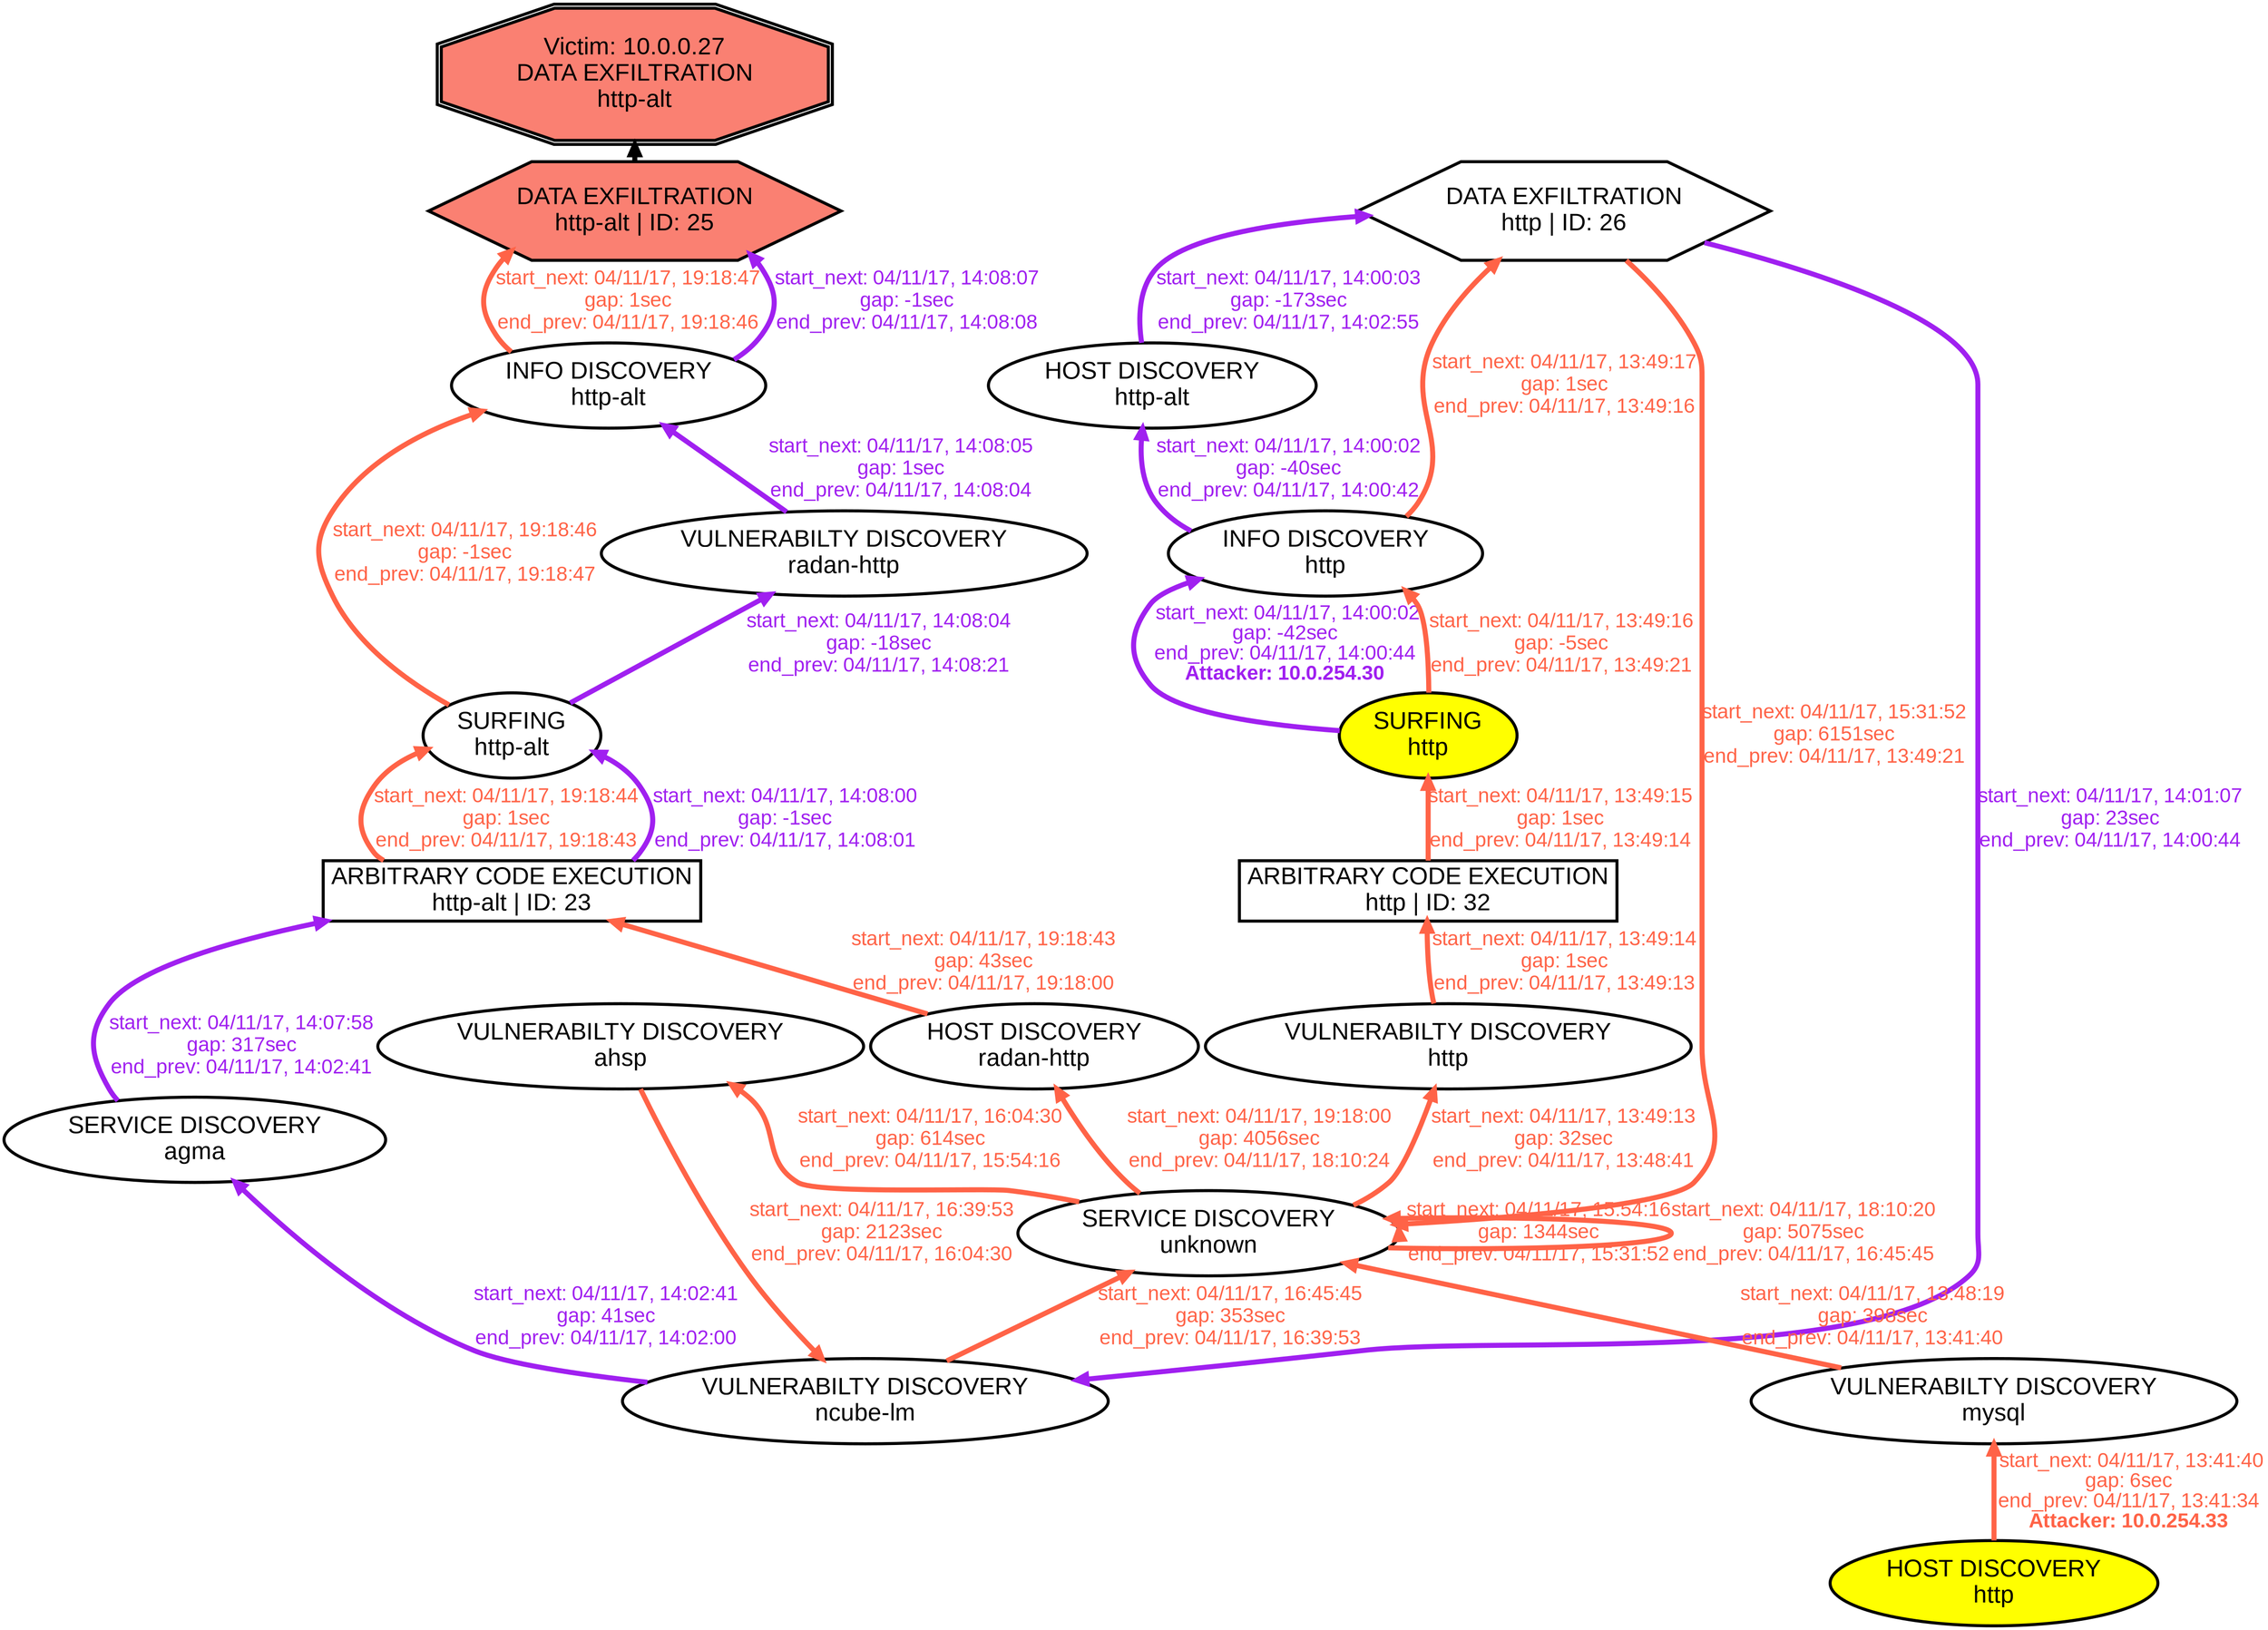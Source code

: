 digraph DATAEXFILTRATIONhttpalt {
rankdir="BT"; 
 graph [ nodesep="0.1", ranksep="0.02"] 
 node [ fontname=Arial, fontsize=24,penwidth=3]; 
 edge [ fontname=Arial, fontsize=20,penwidth=5 ];
"Victim: 10.0.0.27
DATA EXFILTRATION
http-alt" [shape=doubleoctagon, style=filled, fillcolor=salmon];
{ rank = max; "Victim: 10.0.0.27
DATA EXFILTRATION
http-alt"}
"DATA EXFILTRATION
http-alt | ID: 25" -> "Victim: 10.0.0.27
DATA EXFILTRATION
http-alt"
"DATA EXFILTRATION
http-alt | ID: 25" [style=filled, fillcolor= salmon]
{ rank=same; "DATA EXFILTRATION
http-alt | ID: 25"}
"SURFING
http" [style=filled, fillcolor= yellow]
"SURFING
http" -> "INFO DISCOVERY
http" [ color=purple] [label=<<font color="purple"> start_next: 04/11/17, 14:00:02<br/>gap: -42sec<br/>end_prev: 04/11/17, 14:00:44</font><br/><font color="purple"><b>Attacker: 10.0.254.30</b></font>>]
"INFO DISCOVERY
http" -> "HOST DISCOVERY
http-alt" [ label="start_next: 04/11/17, 14:00:02
gap: -40sec
end_prev: 04/11/17, 14:00:42"][ fontcolor="purple" color=purple]
"HOST DISCOVERY
http-alt" -> "DATA EXFILTRATION
http | ID: 26" [ label="start_next: 04/11/17, 14:00:03
gap: -173sec
end_prev: 04/11/17, 14:02:55"][ fontcolor="purple" color=purple]
"DATA EXFILTRATION
http | ID: 26" -> "VULNERABILTY DISCOVERY
ncube-lm" [ label="start_next: 04/11/17, 14:01:07
gap: 23sec
end_prev: 04/11/17, 14:00:44"][ fontcolor="purple" color=purple]
"VULNERABILTY DISCOVERY
ncube-lm" -> "SERVICE DISCOVERY
agma" [ label="start_next: 04/11/17, 14:02:41
gap: 41sec
end_prev: 04/11/17, 14:02:00"][ fontcolor="purple" color=purple]
"SERVICE DISCOVERY
agma" -> "ARBITRARY CODE EXECUTION
http-alt | ID: 23" [ label="start_next: 04/11/17, 14:07:58
gap: 317sec
end_prev: 04/11/17, 14:02:41"][ fontcolor="purple" color=purple]
"ARBITRARY CODE EXECUTION
http-alt | ID: 23" -> "SURFING
http-alt" [ label="start_next: 04/11/17, 14:08:00
gap: -1sec
end_prev: 04/11/17, 14:08:01"][ fontcolor="purple" color=purple]
"SURFING
http-alt" -> "VULNERABILTY DISCOVERY
radan-http" [ label="start_next: 04/11/17, 14:08:04
gap: -18sec
end_prev: 04/11/17, 14:08:21"][ fontcolor="purple" color=purple]
"VULNERABILTY DISCOVERY
radan-http" -> "INFO DISCOVERY
http-alt" [ label="start_next: 04/11/17, 14:08:05
gap: 1sec
end_prev: 04/11/17, 14:08:04"][ fontcolor="purple" color=purple]
"INFO DISCOVERY
http-alt" -> "DATA EXFILTRATION
http-alt | ID: 25" [ label="start_next: 04/11/17, 14:08:07
gap: -1sec
end_prev: 04/11/17, 14:08:08"][ fontcolor="purple" color=purple]
"HOST DISCOVERY
http" [style=filled, fillcolor= yellow]
"HOST DISCOVERY
http" -> "VULNERABILTY DISCOVERY
mysql" [ color=tomato] [label=<<font color="tomato"> start_next: 04/11/17, 13:41:40<br/>gap: 6sec<br/>end_prev: 04/11/17, 13:41:34</font><br/><font color="tomato"><b>Attacker: 10.0.254.33</b></font>>]
"VULNERABILTY DISCOVERY
mysql" -> "SERVICE DISCOVERY
unknown" [ label="start_next: 04/11/17, 13:48:19
gap: 398sec
end_prev: 04/11/17, 13:41:40"][ fontcolor="tomato" color=tomato]
"SERVICE DISCOVERY
unknown" -> "VULNERABILTY DISCOVERY
http" [ label="start_next: 04/11/17, 13:49:13
gap: 32sec
end_prev: 04/11/17, 13:48:41"][ fontcolor="tomato" color=tomato]
"VULNERABILTY DISCOVERY
http" -> "ARBITRARY CODE EXECUTION
http | ID: 32" [ label="start_next: 04/11/17, 13:49:14
gap: 1sec
end_prev: 04/11/17, 13:49:13"][ fontcolor="tomato" color=tomato]
"ARBITRARY CODE EXECUTION
http | ID: 32" -> "SURFING
http" [ label="start_next: 04/11/17, 13:49:15
gap: 1sec
end_prev: 04/11/17, 13:49:14"][ fontcolor="tomato" color=tomato]
"SURFING
http" -> "INFO DISCOVERY
http" [ label="start_next: 04/11/17, 13:49:16
gap: -5sec
end_prev: 04/11/17, 13:49:21"][ fontcolor="tomato" color=tomato]
"INFO DISCOVERY
http" -> "DATA EXFILTRATION
http | ID: 26" [ label="start_next: 04/11/17, 13:49:17
gap: 1sec
end_prev: 04/11/17, 13:49:16"][ fontcolor="tomato" color=tomato]
"DATA EXFILTRATION
http | ID: 26" -> "SERVICE DISCOVERY
unknown" [ label="start_next: 04/11/17, 15:31:52
gap: 6151sec
end_prev: 04/11/17, 13:49:21"][ fontcolor="tomato" color=tomato]
"SERVICE DISCOVERY
unknown" -> "SERVICE DISCOVERY
unknown" [ label="start_next: 04/11/17, 15:54:16
gap: 1344sec
end_prev: 04/11/17, 15:31:52"][ fontcolor="tomato" color=tomato]
"SERVICE DISCOVERY
unknown" -> "VULNERABILTY DISCOVERY
ahsp" [ label="start_next: 04/11/17, 16:04:30
gap: 614sec
end_prev: 04/11/17, 15:54:16"][ fontcolor="tomato" color=tomato]
"VULNERABILTY DISCOVERY
ahsp" -> "VULNERABILTY DISCOVERY
ncube-lm" [ label="start_next: 04/11/17, 16:39:53
gap: 2123sec
end_prev: 04/11/17, 16:04:30"][ fontcolor="tomato" color=tomato]
"VULNERABILTY DISCOVERY
ncube-lm" -> "SERVICE DISCOVERY
unknown" [ label="start_next: 04/11/17, 16:45:45
gap: 353sec
end_prev: 04/11/17, 16:39:53"][ fontcolor="tomato" color=tomato]
"SERVICE DISCOVERY
unknown" -> "SERVICE DISCOVERY
unknown" [ label="start_next: 04/11/17, 18:10:20
gap: 5075sec
end_prev: 04/11/17, 16:45:45"][ fontcolor="tomato" color=tomato]
"SERVICE DISCOVERY
unknown" -> "HOST DISCOVERY
radan-http" [ label="start_next: 04/11/17, 19:18:00
gap: 4056sec
end_prev: 04/11/17, 18:10:24"][ fontcolor="tomato" color=tomato]
"HOST DISCOVERY
radan-http" -> "ARBITRARY CODE EXECUTION
http-alt | ID: 23" [ label="start_next: 04/11/17, 19:18:43
gap: 43sec
end_prev: 04/11/17, 19:18:00"][ fontcolor="tomato" color=tomato]
"ARBITRARY CODE EXECUTION
http-alt | ID: 23" -> "SURFING
http-alt" [ label="start_next: 04/11/17, 19:18:44
gap: 1sec
end_prev: 04/11/17, 19:18:43"][ fontcolor="tomato" color=tomato]
"SURFING
http-alt" -> "INFO DISCOVERY
http-alt" [ label="start_next: 04/11/17, 19:18:46
gap: -1sec
end_prev: 04/11/17, 19:18:47"][ fontcolor="tomato" color=tomato]
"INFO DISCOVERY
http-alt" -> "DATA EXFILTRATION
http-alt | ID: 25" [ label="start_next: 04/11/17, 19:18:47
gap: 1sec
end_prev: 04/11/17, 19:18:46"][ fontcolor="tomato" color=tomato]
"SURFING
http" [shape=oval]
"SURFING
http" [tooltip="ET WEB_SERVER WEB-PHP phpinfo access"]
"INFO DISCOVERY
http" [shape=oval]
"INFO DISCOVERY
http" [tooltip="GPL WEB_SERVER globals.pl access"]
"HOST DISCOVERY
http-alt" [shape=oval]
"HOST DISCOVERY
http-alt" [tooltip="ET SCAN Behavioral Unusually fast Terminal Server Traffic Potential Scan or Infection (Inbound)
ET SCAN Possible Nmap User-Agent Observed
ET SCAN Nmap Scripting Engine User-Agent Detected (Nmap Scripting Engine)"]
"DATA EXFILTRATION
http | ID: 26" [shape=hexagon]
"DATA EXFILTRATION
http | ID: 26" [tooltip="ET WEB_SPECIFIC_APPS PHP-CGI query string parameter vulnerability"]
"VULNERABILTY DISCOVERY
ncube-lm" [shape=oval]
"VULNERABILTY DISCOVERY
ncube-lm" [tooltip="ET POLICY Suspicious inbound to Oracle SQL port 1521
ET POLICY Suspicious inbound to mSQL port 4333"]
"SERVICE DISCOVERY
agma" [shape=oval]
"SERVICE DISCOVERY
agma" [tooltip="ET SCAN Potential VNC Scan 5900-5920"]
"ARBITRARY CODE EXECUTION
http-alt | ID: 23" [shape=box]
"ARBITRARY CODE EXECUTION
http-alt | ID: 23" [tooltip="ET CURRENT_EVENTS QNAP Shellshock CVE-2014-6271"]
"SURFING
http-alt" [shape=oval]
"SURFING
http-alt" [tooltip="ET WEB_SERVER WEB-PHP phpinfo access"]
"VULNERABILTY DISCOVERY
radan-http" [shape=oval]
"VULNERABILTY DISCOVERY
radan-http" [tooltip="ET SCAN Nikto Web App Scan in Progress"]
"INFO DISCOVERY
http-alt" [shape=oval]
"INFO DISCOVERY
http-alt" [tooltip="GPL WEB_SERVER globals.pl access"]
"DATA EXFILTRATION
http-alt | ID: 25" [shape=hexagon]
"DATA EXFILTRATION
http-alt | ID: 25" [tooltip="ET WEB_SPECIFIC_APPS PHP-CGI query string parameter vulnerability"]
"HOST DISCOVERY
http" [shape=oval]
"HOST DISCOVERY
http" [tooltip="ET SCAN Possible Nmap User-Agent Observed
ET SCAN Nmap Scripting Engine User-Agent Detected (Nmap Scripting Engine)"]
"VULNERABILTY DISCOVERY
mysql" [shape=oval]
"VULNERABILTY DISCOVERY
mysql" [tooltip="ET POLICY Suspicious inbound to MSSQL port 1433
ET POLICY Suspicious inbound to mySQL port 3306
ET POLICY Suspicious inbound to PostgreSQL port 5432"]
"SERVICE DISCOVERY
unknown" [shape=oval]
"SERVICE DISCOVERY
unknown" [tooltip="ET SCAN Potential VNC Scan 5800-5820
ET SCAN NMAP OS Detection Probe
ET SCAN Potential VNC Scan 5900-5920"]
"VULNERABILTY DISCOVERY
http" [shape=oval]
"VULNERABILTY DISCOVERY
http" [tooltip="ET SCAN Nikto Web App Scan in Progress"]
"ARBITRARY CODE EXECUTION
http | ID: 32" [shape=box]
"ARBITRARY CODE EXECUTION
http | ID: 32" [tooltip="ET CURRENT_EVENTS QNAP Shellshock CVE-2014-6271"]
"VULNERABILTY DISCOVERY
ahsp" [shape=oval]
"VULNERABILTY DISCOVERY
ahsp" [tooltip="ET POLICY Suspicious inbound to mSQL port 4333"]
"HOST DISCOVERY
radan-http" [shape=oval]
"HOST DISCOVERY
radan-http" [tooltip="ET SCAN Possible Nmap User-Agent Observed
ET SCAN Nmap Scripting Engine User-Agent Detected (Nmap Scripting Engine)"]
}
